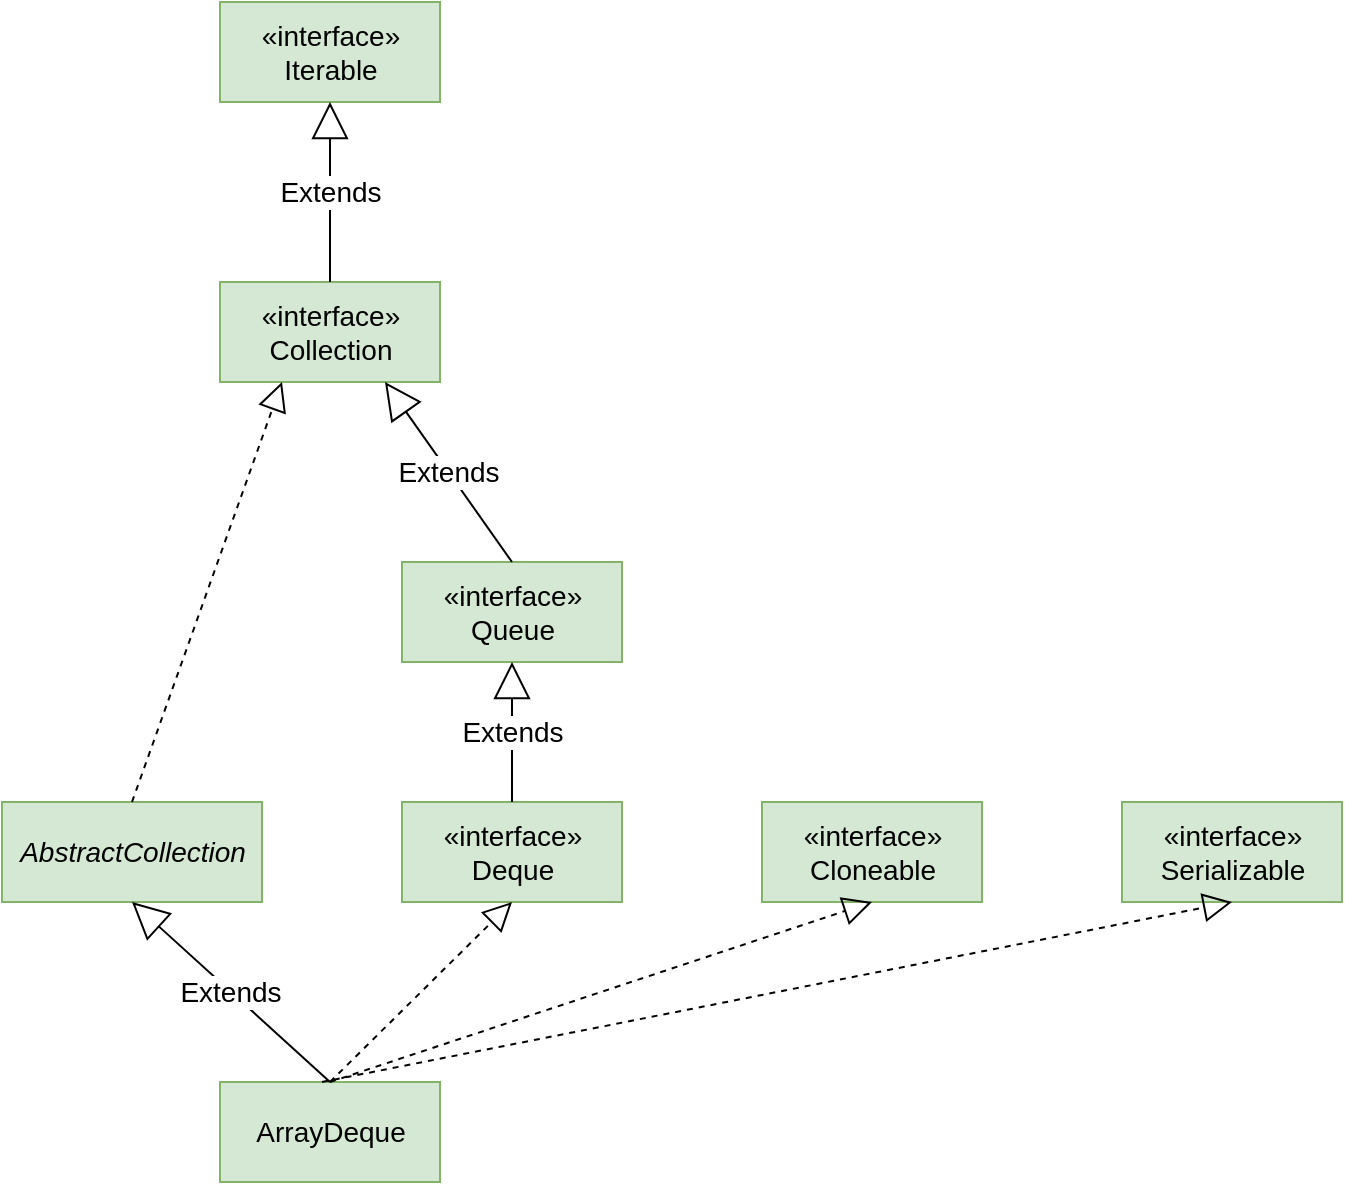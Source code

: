 <mxfile version="20.6.2" type="device"><diagram id="rJ9CVOqaS5XqbfMaBXvR" name="第 1 页"><mxGraphModel dx="772" dy="489" grid="1" gridSize="10" guides="1" tooltips="1" connect="1" arrows="1" fold="1" page="1" pageScale="1" pageWidth="827" pageHeight="1169" math="0" shadow="0"><root><mxCell id="0"/><mxCell id="1" parent="0"/><mxCell id="QyF82v5i8-FpXVPGZEf8-1" value="ArrayDeque" style="html=1;fontSize=14;fillColor=#d5e8d4;strokeColor=#82b366;" vertex="1" parent="1"><mxGeometry x="209" y="960" width="110" height="50" as="geometry"/></mxCell><mxCell id="QyF82v5i8-FpXVPGZEf8-2" value="&lt;i style=&quot;font-size: 14px;&quot;&gt;AbstractCollection&lt;/i&gt;" style="html=1;fontSize=14;fillColor=#d5e8d4;strokeColor=#82b366;" vertex="1" parent="1"><mxGeometry x="100" y="820" width="130" height="50" as="geometry"/></mxCell><mxCell id="QyF82v5i8-FpXVPGZEf8-3" value="Extends" style="endArrow=block;endSize=16;endFill=0;html=1;rounded=0;exitX=0.5;exitY=0;exitDx=0;exitDy=0;entryX=0.5;entryY=1;entryDx=0;entryDy=0;fontSize=14;" edge="1" parent="1" source="QyF82v5i8-FpXVPGZEf8-1" target="QyF82v5i8-FpXVPGZEf8-2"><mxGeometry width="160" relative="1" as="geometry"><mxPoint x="170" y="860" as="sourcePoint"/><mxPoint x="330" y="860" as="targetPoint"/></mxGeometry></mxCell><mxCell id="QyF82v5i8-FpXVPGZEf8-4" value="«interface»&lt;br style=&quot;font-size: 14px;&quot;&gt;Deque" style="html=1;fontSize=14;fillColor=#d5e8d4;strokeColor=#82b366;" vertex="1" parent="1"><mxGeometry x="300" y="820" width="110" height="50" as="geometry"/></mxCell><mxCell id="QyF82v5i8-FpXVPGZEf8-5" value="" style="endArrow=block;dashed=1;endFill=0;endSize=12;html=1;rounded=0;exitX=0.5;exitY=0;exitDx=0;exitDy=0;entryX=0.5;entryY=1;entryDx=0;entryDy=0;fontSize=14;" edge="1" parent="1" source="QyF82v5i8-FpXVPGZEf8-1" target="QyF82v5i8-FpXVPGZEf8-4"><mxGeometry width="160" relative="1" as="geometry"><mxPoint x="170" y="860" as="sourcePoint"/><mxPoint x="330" y="860" as="targetPoint"/></mxGeometry></mxCell><mxCell id="QyF82v5i8-FpXVPGZEf8-7" value="«interface»&lt;br style=&quot;font-size: 14px;&quot;&gt;Cloneable" style="html=1;fontSize=14;fillColor=#d5e8d4;strokeColor=#82b366;" vertex="1" parent="1"><mxGeometry x="480" y="820" width="110" height="50" as="geometry"/></mxCell><mxCell id="QyF82v5i8-FpXVPGZEf8-8" value="" style="endArrow=block;dashed=1;endFill=0;endSize=12;html=1;rounded=0;exitX=0.5;exitY=0;exitDx=0;exitDy=0;entryX=0.5;entryY=1;entryDx=0;entryDy=0;fontSize=14;" edge="1" parent="1" source="QyF82v5i8-FpXVPGZEf8-1" target="QyF82v5i8-FpXVPGZEf8-7"><mxGeometry width="160" relative="1" as="geometry"><mxPoint x="350" y="860" as="sourcePoint"/><mxPoint x="510" y="860" as="targetPoint"/></mxGeometry></mxCell><mxCell id="QyF82v5i8-FpXVPGZEf8-9" value="«interface»&lt;br style=&quot;font-size: 14px;&quot;&gt;Serializable" style="html=1;fontSize=14;fillColor=#d5e8d4;strokeColor=#82b366;" vertex="1" parent="1"><mxGeometry x="660" y="820" width="110" height="50" as="geometry"/></mxCell><mxCell id="QyF82v5i8-FpXVPGZEf8-10" value="" style="endArrow=block;dashed=1;endFill=0;endSize=12;html=1;rounded=0;entryX=0.5;entryY=1;entryDx=0;entryDy=0;fontSize=14;" edge="1" parent="1" target="QyF82v5i8-FpXVPGZEf8-9"><mxGeometry width="160" relative="1" as="geometry"><mxPoint x="260" y="960" as="sourcePoint"/><mxPoint x="560" y="860" as="targetPoint"/></mxGeometry></mxCell><mxCell id="QyF82v5i8-FpXVPGZEf8-11" value="«interface»&lt;br style=&quot;font-size: 14px;&quot;&gt;Collection" style="html=1;fontSize=14;fillColor=#d5e8d4;strokeColor=#82b366;" vertex="1" parent="1"><mxGeometry x="209" y="560" width="110" height="50" as="geometry"/></mxCell><mxCell id="QyF82v5i8-FpXVPGZEf8-12" value="" style="endArrow=block;dashed=1;endFill=0;endSize=12;html=1;rounded=0;exitX=0.5;exitY=0;exitDx=0;exitDy=0;fontSize=14;" edge="1" parent="1" source="QyF82v5i8-FpXVPGZEf8-2"><mxGeometry width="160" relative="1" as="geometry"><mxPoint x="230" y="720" as="sourcePoint"/><mxPoint x="240" y="610" as="targetPoint"/></mxGeometry></mxCell><mxCell id="QyF82v5i8-FpXVPGZEf8-13" value="«interface»&lt;br style=&quot;font-size: 14px;&quot;&gt;Queue" style="html=1;fontSize=14;fillColor=#d5e8d4;strokeColor=#82b366;" vertex="1" parent="1"><mxGeometry x="300" y="700" width="110" height="50" as="geometry"/></mxCell><mxCell id="QyF82v5i8-FpXVPGZEf8-16" value="Extends" style="endArrow=block;endSize=16;endFill=0;html=1;rounded=0;exitX=0.5;exitY=0;exitDx=0;exitDy=0;entryX=0.5;entryY=1;entryDx=0;entryDy=0;fontSize=14;" edge="1" parent="1" source="QyF82v5i8-FpXVPGZEf8-4" target="QyF82v5i8-FpXVPGZEf8-13"><mxGeometry width="160" relative="1" as="geometry"><mxPoint x="230" y="720" as="sourcePoint"/><mxPoint x="390" y="720" as="targetPoint"/></mxGeometry></mxCell><mxCell id="QyF82v5i8-FpXVPGZEf8-17" value="Extends" style="endArrow=block;endSize=16;endFill=0;html=1;rounded=0;entryX=0.75;entryY=1;entryDx=0;entryDy=0;exitX=0.5;exitY=0;exitDx=0;exitDy=0;fontSize=14;" edge="1" parent="1" source="QyF82v5i8-FpXVPGZEf8-13" target="QyF82v5i8-FpXVPGZEf8-11"><mxGeometry width="160" relative="1" as="geometry"><mxPoint x="230" y="720" as="sourcePoint"/><mxPoint x="390" y="720" as="targetPoint"/></mxGeometry></mxCell><mxCell id="QyF82v5i8-FpXVPGZEf8-18" value="«interface»&lt;br style=&quot;font-size: 14px;&quot;&gt;Iterable" style="html=1;fontSize=14;fillColor=#d5e8d4;strokeColor=#82b366;" vertex="1" parent="1"><mxGeometry x="209" y="420" width="110" height="50" as="geometry"/></mxCell><mxCell id="QyF82v5i8-FpXVPGZEf8-19" value="Extends" style="endArrow=block;endSize=16;endFill=0;html=1;rounded=0;exitX=0.5;exitY=0;exitDx=0;exitDy=0;entryX=0.5;entryY=1;entryDx=0;entryDy=0;fontSize=14;" edge="1" parent="1" source="QyF82v5i8-FpXVPGZEf8-11" target="QyF82v5i8-FpXVPGZEf8-18"><mxGeometry width="160" relative="1" as="geometry"><mxPoint x="230" y="510" as="sourcePoint"/><mxPoint x="390" y="510" as="targetPoint"/></mxGeometry></mxCell></root></mxGraphModel></diagram></mxfile>